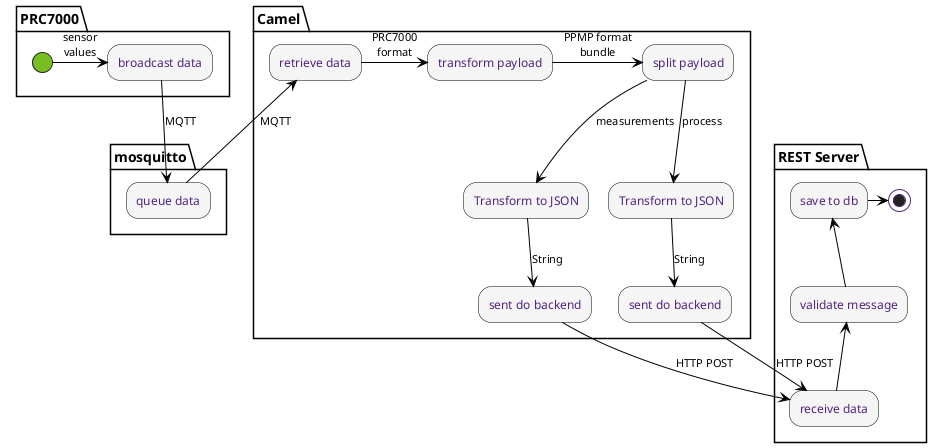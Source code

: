 @startuml

skinparam activity {
	StartColor #78be20
	BorderColor black
	FontColor #50237f
	BackgroundColor #f5f5f5
	ArrowColor black
	EndColor #50237f
}

partition PRC7000 {
	(*) ->[sensor\nvalues] "broadcast data" as send
}

partition mosquitto {
	send -down->[MQTT] "queue data"
}

partition Camel {
	"queue data" -up->[MQTT] "retrieve data" as queue
	queue -right->[PRC7000\nformat] "transform payload" as transform
	transform ->[PPMP format\nbundle] "split payload" as split
	split -->[measurements] "Transform to JSON" as measurementString
	split -->[process] "Transform to JSON" as processString

	measurementString -->[String] "sent do backend" as measurementPOST
	processString -->[String] "sent do backend" as processPOST
}

partition "REST Server" {
	measurementPOST -->[HTTP POST] "receive data"
	processPOST -up>[HTTP POST] "receive data"
	"receive data" -up-> "validate message"
	"validate message" -up-> "save to db"
	"save to db" -> (*)
}

@enduml

